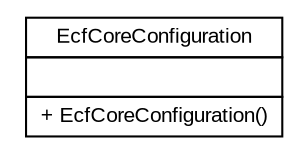 #!/usr/local/bin/dot
#
# Class diagram 
# Generated by UMLGraph version R5_6 (http://www.umlgraph.org/)
#

digraph G {
	edge [fontname="arial",fontsize=10,labelfontname="arial",labelfontsize=10];
	node [fontname="arial",fontsize=10,shape=plaintext];
	nodesep=0.25;
	ranksep=0.5;
	// br.gov.to.sefaz.ecf.configuration.EcfCoreConfiguration
	c154104 [label=<<table title="br.gov.to.sefaz.ecf.configuration.EcfCoreConfiguration" border="0" cellborder="1" cellspacing="0" cellpadding="2" port="p" href="./EcfCoreConfiguration.html">
		<tr><td><table border="0" cellspacing="0" cellpadding="1">
<tr><td align="center" balign="center"> EcfCoreConfiguration </td></tr>
		</table></td></tr>
		<tr><td><table border="0" cellspacing="0" cellpadding="1">
<tr><td align="left" balign="left">  </td></tr>
		</table></td></tr>
		<tr><td><table border="0" cellspacing="0" cellpadding="1">
<tr><td align="left" balign="left"> + EcfCoreConfiguration() </td></tr>
		</table></td></tr>
		</table>>, URL="./EcfCoreConfiguration.html", fontname="arial", fontcolor="black", fontsize=10.0];
}

